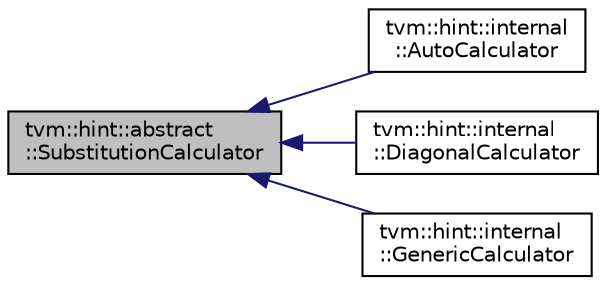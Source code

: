 digraph "tvm::hint::abstract::SubstitutionCalculator"
{
 // LATEX_PDF_SIZE
  edge [fontname="Helvetica",fontsize="10",labelfontname="Helvetica",labelfontsize="10"];
  node [fontname="Helvetica",fontsize="10",shape=record];
  rankdir="LR";
  Node1 [label="tvm::hint::abstract\l::SubstitutionCalculator",height=0.2,width=0.4,color="black", fillcolor="grey75", style="filled", fontcolor="black",tooltip=" "];
  Node1 -> Node2 [dir="back",color="midnightblue",fontsize="10",style="solid",fontname="Helvetica"];
  Node2 [label="tvm::hint::internal\l::AutoCalculator",height=0.2,width=0.4,color="black", fillcolor="white", style="filled",URL="$classtvm_1_1hint_1_1internal_1_1AutoCalculator.html",tooltip=" "];
  Node1 -> Node3 [dir="back",color="midnightblue",fontsize="10",style="solid",fontname="Helvetica"];
  Node3 [label="tvm::hint::internal\l::DiagonalCalculator",height=0.2,width=0.4,color="black", fillcolor="white", style="filled",URL="$classtvm_1_1hint_1_1internal_1_1DiagonalCalculator.html",tooltip=" "];
  Node1 -> Node4 [dir="back",color="midnightblue",fontsize="10",style="solid",fontname="Helvetica"];
  Node4 [label="tvm::hint::internal\l::GenericCalculator",height=0.2,width=0.4,color="black", fillcolor="white", style="filled",URL="$classtvm_1_1hint_1_1internal_1_1GenericCalculator.html",tooltip=" "];
}
